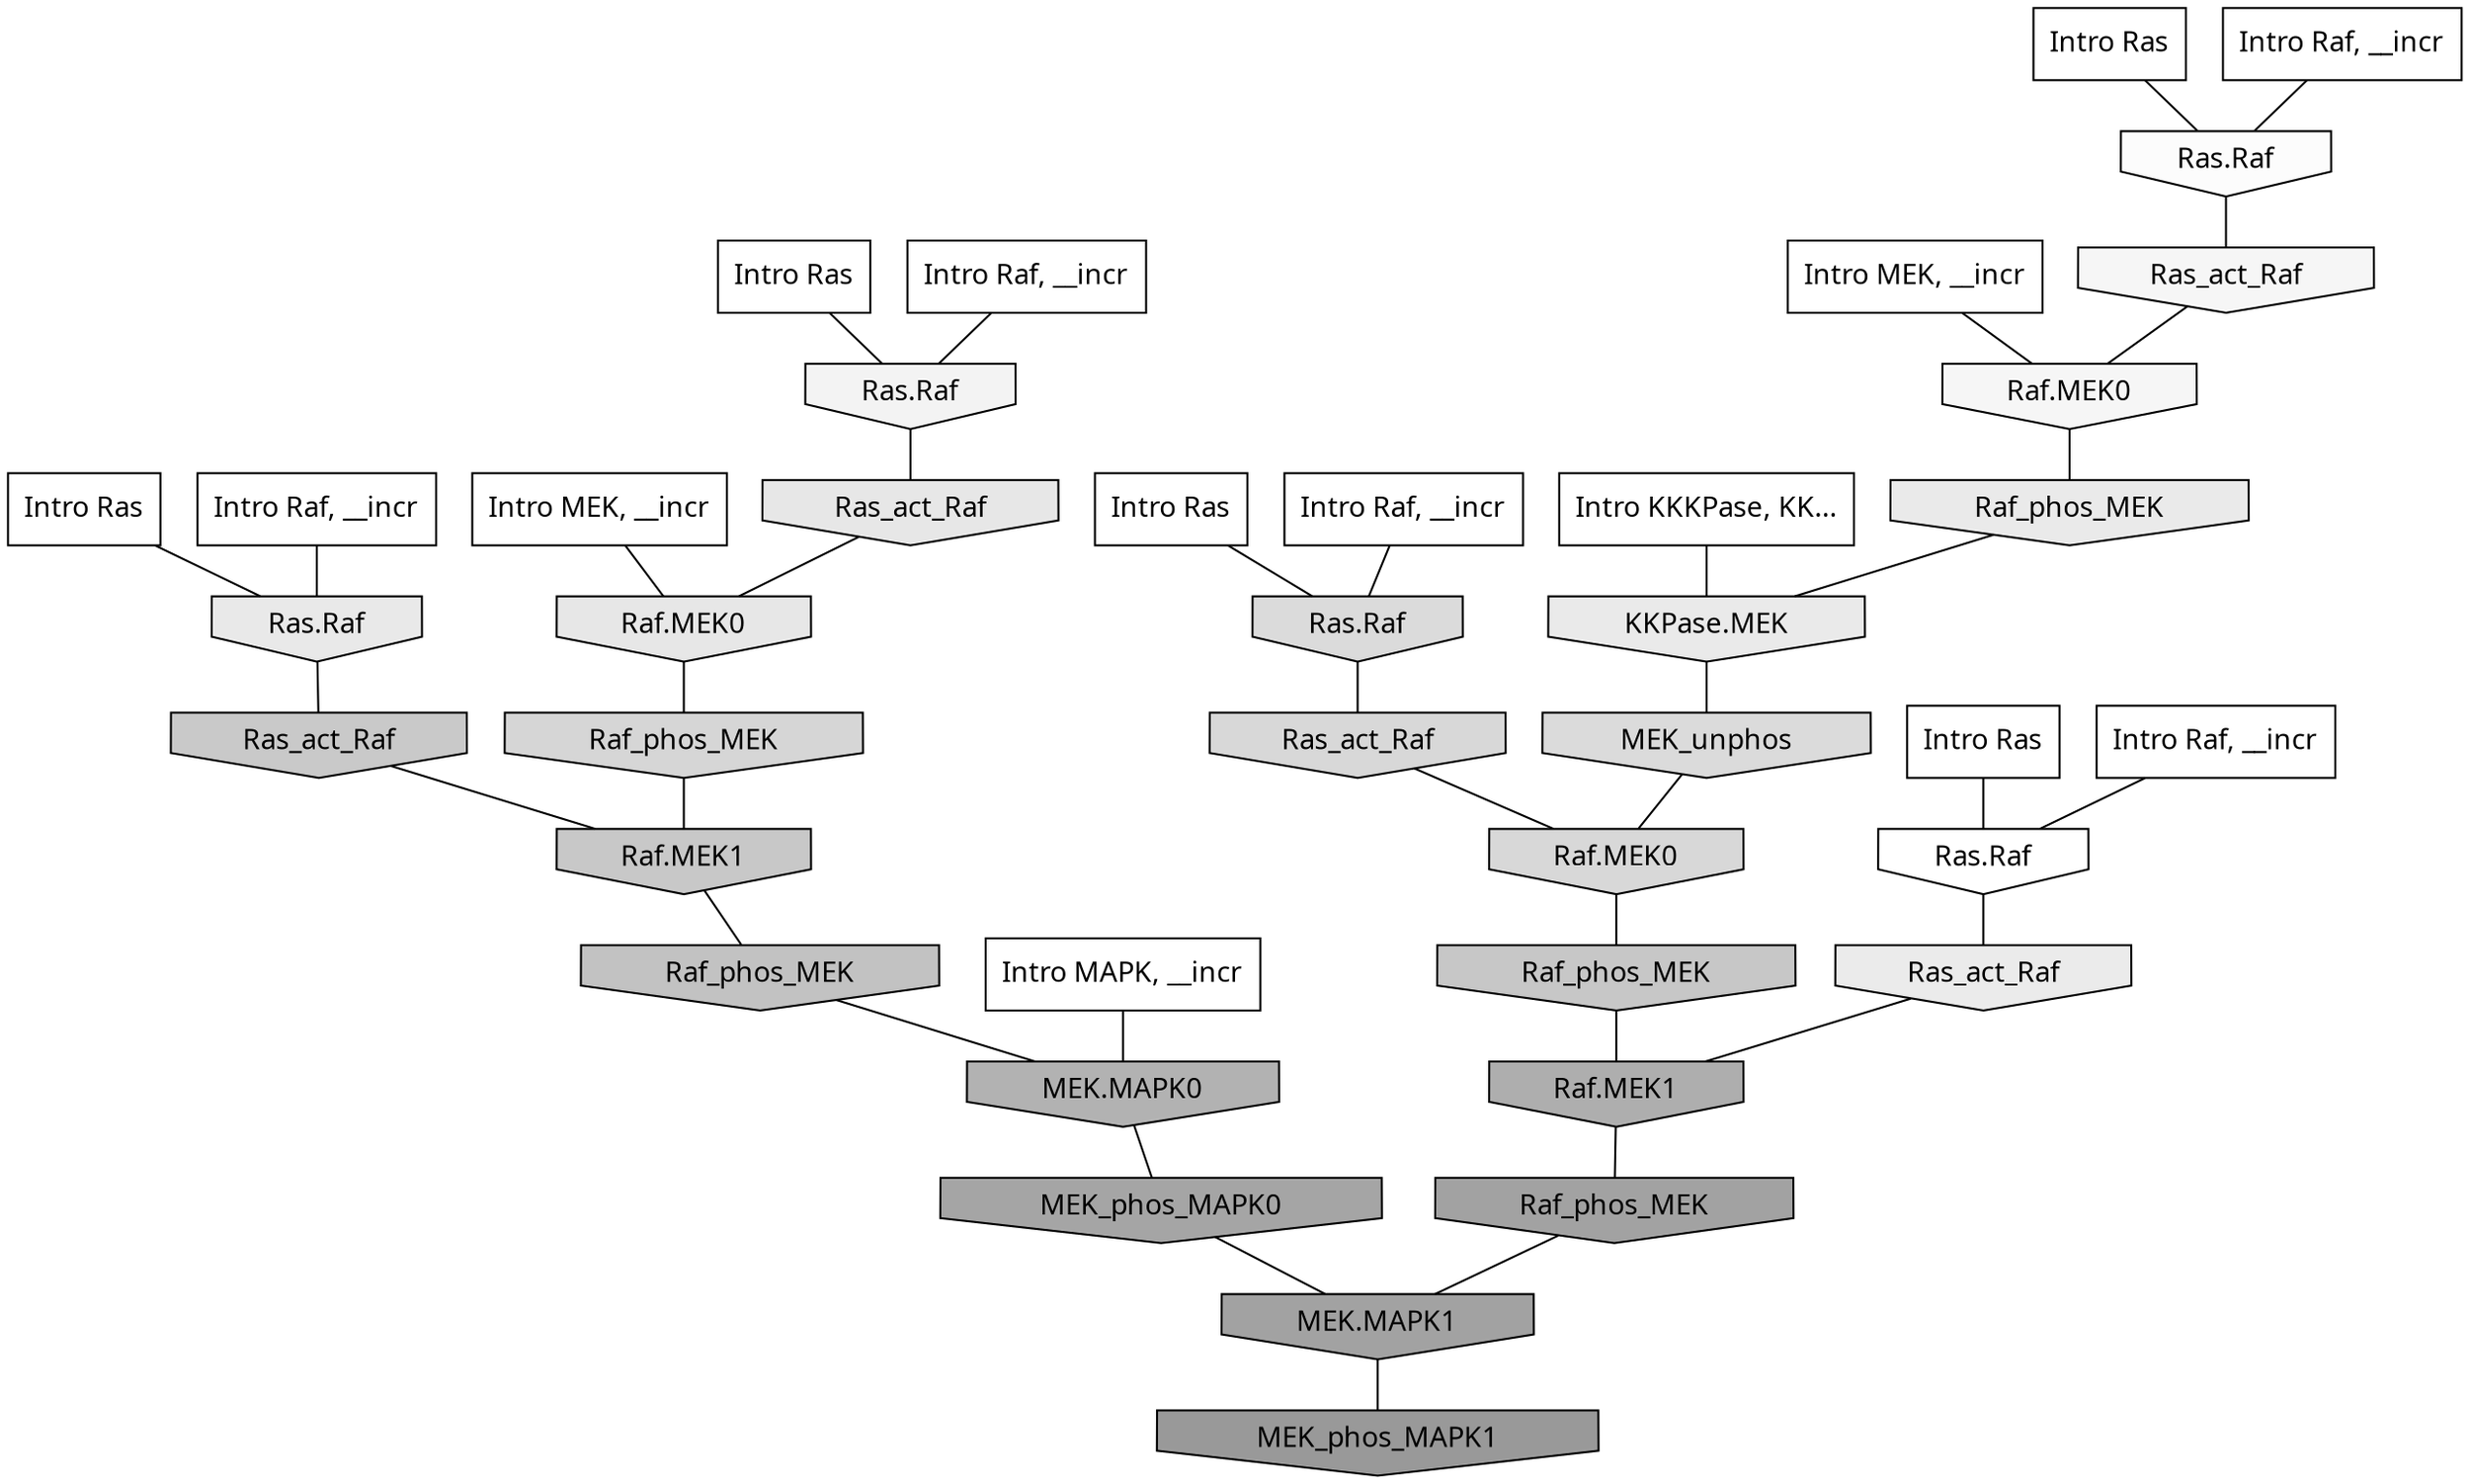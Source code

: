 digraph G{
  rankdir="TB";
  ranksep=0.30;
  node [fontname="CMU Serif"];
  edge [fontname="CMU Serif"];
  
  7 [label="Intro Ras", shape=rectangle, style=filled, fillcolor="0.000 0.000 1.000"]
  
  18 [label="Intro Ras", shape=rectangle, style=filled, fillcolor="0.000 0.000 1.000"]
  
  39 [label="Intro Ras", shape=rectangle, style=filled, fillcolor="0.000 0.000 1.000"]
  
  74 [label="Intro Ras", shape=rectangle, style=filled, fillcolor="0.000 0.000 1.000"]
  
  78 [label="Intro Ras", shape=rectangle, style=filled, fillcolor="0.000 0.000 1.000"]
  
  215 [label="Intro Raf, __incr", shape=rectangle, style=filled, fillcolor="0.000 0.000 1.000"]
  
  219 [label="Intro Raf, __incr", shape=rectangle, style=filled, fillcolor="0.000 0.000 1.000"]
  
  671 [label="Intro Raf, __incr", shape=rectangle, style=filled, fillcolor="0.000 0.000 1.000"]
  
  683 [label="Intro Raf, __incr", shape=rectangle, style=filled, fillcolor="0.000 0.000 1.000"]
  
  719 [label="Intro Raf, __incr", shape=rectangle, style=filled, fillcolor="0.000 0.000 1.000"]
  
  1122 [label="Intro MEK, __incr", shape=rectangle, style=filled, fillcolor="0.000 0.000 1.000"]
  
  1154 [label="Intro MEK, __incr", shape=rectangle, style=filled, fillcolor="0.000 0.000 1.000"]
  
  2430 [label="Intro MAPK, __incr", shape=rectangle, style=filled, fillcolor="0.000 0.000 1.000"]
  
  3155 [label="Intro KKKPase, KK...", shape=rectangle, style=filled, fillcolor="0.000 0.000 1.000"]
  
  3302 [label="Ras.Raf", shape=invhouse, style=filled, fillcolor="0.000 0.000 1.000"]
  
  3411 [label="Ras.Raf", shape=invhouse, style=filled, fillcolor="0.000 0.000 0.987"]
  
  3605 [label="Ras_act_Raf", shape=invhouse, style=filled, fillcolor="0.000 0.000 0.961"]
  
  3607 [label="Raf.MEK0", shape=invhouse, style=filled, fillcolor="0.000 0.000 0.961"]
  
  3728 [label="Ras.Raf", shape=invhouse, style=filled, fillcolor="0.000 0.000 0.950"]
  
  4201 [label="Ras_act_Raf", shape=invhouse, style=filled, fillcolor="0.000 0.000 0.921"]
  
  4269 [label="Raf_phos_MEK", shape=invhouse, style=filled, fillcolor="0.000 0.000 0.917"]
  
  4283 [label="KKPase.MEK", shape=invhouse, style=filled, fillcolor="0.000 0.000 0.916"]
  
  4328 [label="Ras.Raf", shape=invhouse, style=filled, fillcolor="0.000 0.000 0.911"]
  
  4473 [label="Ras_act_Raf", shape=invhouse, style=filled, fillcolor="0.000 0.000 0.904"]
  
  4475 [label="Raf.MEK0", shape=invhouse, style=filled, fillcolor="0.000 0.000 0.904"]
  
  5298 [label="MEK_unphos", shape=invhouse, style=filled, fillcolor="0.000 0.000 0.859"]
  
  5376 [label="Ras.Raf", shape=invhouse, style=filled, fillcolor="0.000 0.000 0.856"]
  
  5567 [label="Ras_act_Raf", shape=invhouse, style=filled, fillcolor="0.000 0.000 0.844"]
  
  5570 [label="Raf.MEK0", shape=invhouse, style=filled, fillcolor="0.000 0.000 0.844"]
  
  5714 [label="Raf_phos_MEK", shape=invhouse, style=filled, fillcolor="0.000 0.000 0.837"]
  
  6941 [label="Ras_act_Raf", shape=invhouse, style=filled, fillcolor="0.000 0.000 0.789"]
  
  7144 [label="Raf.MEK1", shape=invhouse, style=filled, fillcolor="0.000 0.000 0.783"]
  
  7318 [label="Raf_phos_MEK", shape=invhouse, style=filled, fillcolor="0.000 0.000 0.778"]
  
  7927 [label="Raf_phos_MEK", shape=invhouse, style=filled, fillcolor="0.000 0.000 0.760"]
  
  10740 [label="MEK.MAPK0", shape=invhouse, style=filled, fillcolor="0.000 0.000 0.697"]
  
  11737 [label="Raf.MEK1", shape=invhouse, style=filled, fillcolor="0.000 0.000 0.680"]
  
  13962 [label="MEK_phos_MAPK0", shape=invhouse, style=filled, fillcolor="0.000 0.000 0.648"]
  
  15159 [label="Raf_phos_MEK", shape=invhouse, style=filled, fillcolor="0.000 0.000 0.633"]
  
  15179 [label="MEK.MAPK1", shape=invhouse, style=filled, fillcolor="0.000 0.000 0.633"]
  
  16853 [label="MEK_phos_MAPK1", shape=invhouse, style=filled, fillcolor="0.000 0.000 0.600"]
  
  
  15179 -> 16853 [dir=none, color="0.000 0.000 0.000"] 
  15159 -> 15179 [dir=none, color="0.000 0.000 0.000"] 
  13962 -> 15179 [dir=none, color="0.000 0.000 0.000"] 
  11737 -> 15159 [dir=none, color="0.000 0.000 0.000"] 
  10740 -> 13962 [dir=none, color="0.000 0.000 0.000"] 
  7927 -> 10740 [dir=none, color="0.000 0.000 0.000"] 
  7318 -> 11737 [dir=none, color="0.000 0.000 0.000"] 
  7144 -> 7927 [dir=none, color="0.000 0.000 0.000"] 
  6941 -> 7144 [dir=none, color="0.000 0.000 0.000"] 
  5714 -> 7144 [dir=none, color="0.000 0.000 0.000"] 
  5570 -> 7318 [dir=none, color="0.000 0.000 0.000"] 
  5567 -> 5570 [dir=none, color="0.000 0.000 0.000"] 
  5376 -> 5567 [dir=none, color="0.000 0.000 0.000"] 
  5298 -> 5570 [dir=none, color="0.000 0.000 0.000"] 
  4475 -> 5714 [dir=none, color="0.000 0.000 0.000"] 
  4473 -> 4475 [dir=none, color="0.000 0.000 0.000"] 
  4328 -> 6941 [dir=none, color="0.000 0.000 0.000"] 
  4283 -> 5298 [dir=none, color="0.000 0.000 0.000"] 
  4269 -> 4283 [dir=none, color="0.000 0.000 0.000"] 
  4201 -> 11737 [dir=none, color="0.000 0.000 0.000"] 
  3728 -> 4473 [dir=none, color="0.000 0.000 0.000"] 
  3607 -> 4269 [dir=none, color="0.000 0.000 0.000"] 
  3605 -> 3607 [dir=none, color="0.000 0.000 0.000"] 
  3411 -> 3605 [dir=none, color="0.000 0.000 0.000"] 
  3302 -> 4201 [dir=none, color="0.000 0.000 0.000"] 
  3155 -> 4283 [dir=none, color="0.000 0.000 0.000"] 
  2430 -> 10740 [dir=none, color="0.000 0.000 0.000"] 
  1154 -> 3607 [dir=none, color="0.000 0.000 0.000"] 
  1122 -> 4475 [dir=none, color="0.000 0.000 0.000"] 
  719 -> 3302 [dir=none, color="0.000 0.000 0.000"] 
  683 -> 5376 [dir=none, color="0.000 0.000 0.000"] 
  671 -> 3411 [dir=none, color="0.000 0.000 0.000"] 
  219 -> 3728 [dir=none, color="0.000 0.000 0.000"] 
  215 -> 4328 [dir=none, color="0.000 0.000 0.000"] 
  78 -> 3411 [dir=none, color="0.000 0.000 0.000"] 
  74 -> 3728 [dir=none, color="0.000 0.000 0.000"] 
  39 -> 4328 [dir=none, color="0.000 0.000 0.000"] 
  18 -> 3302 [dir=none, color="0.000 0.000 0.000"] 
  7 -> 5376 [dir=none, color="0.000 0.000 0.000"] 
  
  }
